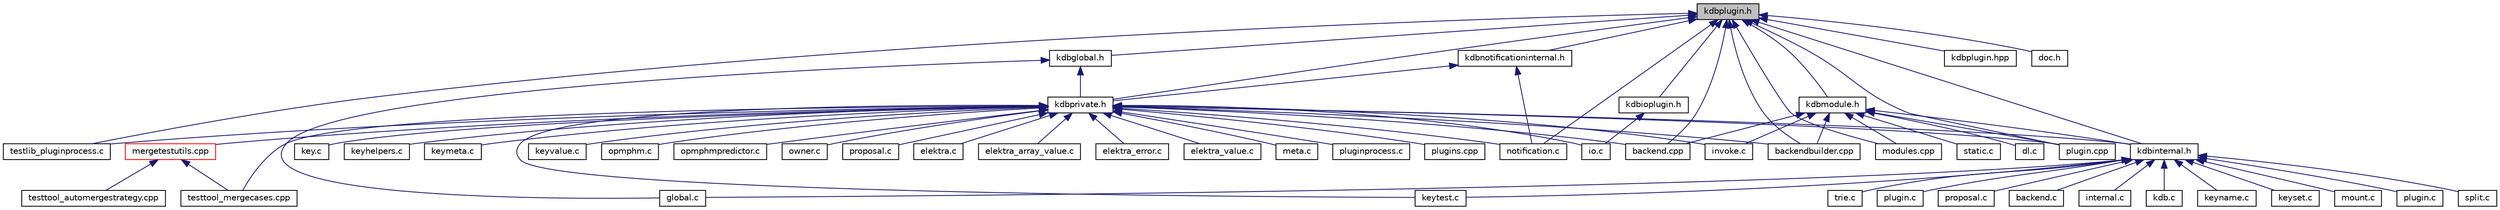 digraph "kdbplugin.h"
{
 // LATEX_PDF_SIZE
  edge [fontname="Helvetica",fontsize="10",labelfontname="Helvetica",labelfontsize="10"];
  node [fontname="Helvetica",fontsize="10",shape=record];
  Node5 [label="kdbplugin.h",height=0.2,width=0.4,color="black", fillcolor="grey75", style="filled", fontcolor="black",tooltip="Methods for plugin programing."];
  Node5 -> Node6 [dir="back",color="midnightblue",fontsize="10",style="solid",fontname="Helvetica"];
  Node6 [label="notification.c",height=0.2,width=0.4,color="black", fillcolor="white", style="filled",URL="$notification_8c.html",tooltip="Implementation of notification functions as defined in kdbnotification.h."];
  Node5 -> Node7 [dir="back",color="midnightblue",fontsize="10",style="solid",fontname="Helvetica"];
  Node7 [label="testlib_pluginprocess.c",height=0.2,width=0.4,color="black", fillcolor="white", style="filled",URL="$testlib__pluginprocess_8c.html",tooltip="Tests for pluginprocess library."];
  Node5 -> Node8 [dir="back",color="midnightblue",fontsize="10",style="solid",fontname="Helvetica"];
  Node8 [label="backend.cpp",height=0.2,width=0.4,color="black", fillcolor="white", style="filled",URL="$src_2backend_8cpp.html",tooltip="Implementation of backend."];
  Node5 -> Node9 [dir="back",color="midnightblue",fontsize="10",style="solid",fontname="Helvetica"];
  Node9 [label="backendbuilder.cpp",height=0.2,width=0.4,color="black", fillcolor="white", style="filled",URL="$backendbuilder_8cpp.html",tooltip="Implementation of backend builder."];
  Node5 -> Node10 [dir="back",color="midnightblue",fontsize="10",style="solid",fontname="Helvetica"];
  Node10 [label="modules.cpp",height=0.2,width=0.4,color="black", fillcolor="white", style="filled",URL="$modules_8cpp.html",tooltip="Implementation of module loading."];
  Node5 -> Node11 [dir="back",color="midnightblue",fontsize="10",style="solid",fontname="Helvetica"];
  Node11 [label="plugin.cpp",height=0.2,width=0.4,color="black", fillcolor="white", style="filled",URL="$plugin_8cpp.html",tooltip="Implementation of plugin."];
  Node5 -> Node12 [dir="back",color="midnightblue",fontsize="10",style="solid",fontname="Helvetica"];
  Node12 [label="kdbglobal.h",height=0.2,width=0.4,color="black", fillcolor="white", style="filled",URL="$kdbglobal_8h.html",tooltip="Defines for global plugins."];
  Node12 -> Node13 [dir="back",color="midnightblue",fontsize="10",style="solid",fontname="Helvetica"];
  Node13 [label="global.c",height=0.2,width=0.4,color="black", fillcolor="white", style="filled",URL="$global_8c.html",tooltip="Helpers for global plugins."];
  Node12 -> Node14 [dir="back",color="midnightblue",fontsize="10",style="solid",fontname="Helvetica"];
  Node14 [label="kdbprivate.h",height=0.2,width=0.4,color="black", fillcolor="white", style="filled",URL="$kdbprivate_8h.html",tooltip="Private declarations."];
  Node14 -> Node15 [dir="back",color="midnightblue",fontsize="10",style="solid",fontname="Helvetica"];
  Node15 [label="key.c",height=0.2,width=0.4,color="black", fillcolor="white", style="filled",URL="$key_8c.html",tooltip="Methods for Key manipulation."];
  Node14 -> Node16 [dir="back",color="midnightblue",fontsize="10",style="solid",fontname="Helvetica"];
  Node16 [label="keyhelpers.c",height=0.2,width=0.4,color="black", fillcolor="white", style="filled",URL="$keyhelpers_8c.html",tooltip="Helpers for key manipulation."];
  Node14 -> Node17 [dir="back",color="midnightblue",fontsize="10",style="solid",fontname="Helvetica"];
  Node17 [label="keymeta.c",height=0.2,width=0.4,color="black", fillcolor="white", style="filled",URL="$keymeta_8c.html",tooltip="Methods to do various operations on Key metadata."];
  Node14 -> Node18 [dir="back",color="midnightblue",fontsize="10",style="solid",fontname="Helvetica"];
  Node18 [label="keytest.c",height=0.2,width=0.4,color="black", fillcolor="white", style="filled",URL="$keytest_8c.html",tooltip="Methods for making tests."];
  Node14 -> Node19 [dir="back",color="midnightblue",fontsize="10",style="solid",fontname="Helvetica"];
  Node19 [label="keyvalue.c",height=0.2,width=0.4,color="black", fillcolor="white", style="filled",URL="$keyvalue_8c.html",tooltip="Methods for Key value manipulation."];
  Node14 -> Node20 [dir="back",color="midnightblue",fontsize="10",style="solid",fontname="Helvetica"];
  Node20 [label="opmphm.c",height=0.2,width=0.4,color="black", fillcolor="white", style="filled",URL="$opmphm_8c.html",tooltip="The Order Preserving Minimal Perfect Hash Map."];
  Node14 -> Node21 [dir="back",color="midnightblue",fontsize="10",style="solid",fontname="Helvetica"];
  Node21 [label="opmphmpredictor.c",height=0.2,width=0.4,color="black", fillcolor="white", style="filled",URL="$opmphmpredictor_8c.html",tooltip="The Order Preserving Minimal Perfect Hash Map Predictor."];
  Node14 -> Node22 [dir="back",color="midnightblue",fontsize="10",style="solid",fontname="Helvetica"];
  Node22 [label="owner.c",height=0.2,width=0.4,color="black", fillcolor="white", style="filled",URL="$owner_8c.html",tooltip="Obsolete owner methods."];
  Node14 -> Node23 [dir="back",color="midnightblue",fontsize="10",style="solid",fontname="Helvetica"];
  Node23 [label="proposal.c",height=0.2,width=0.4,color="black", fillcolor="white", style="filled",URL="$elektra_2proposal_8c.html",tooltip="Implementation of proposed API enhancements."];
  Node14 -> Node24 [dir="back",color="midnightblue",fontsize="10",style="solid",fontname="Helvetica"];
  Node24 [label="elektra.c",height=0.2,width=0.4,color="black", fillcolor="white", style="filled",URL="$elektra_8c.html",tooltip="Elektra High Level API."];
  Node14 -> Node25 [dir="back",color="midnightblue",fontsize="10",style="solid",fontname="Helvetica"];
  Node25 [label="elektra_array_value.c",height=0.2,width=0.4,color="black", fillcolor="white", style="filled",URL="$elektra__array__value_8c.html",tooltip="Elektra High Level API."];
  Node14 -> Node26 [dir="back",color="midnightblue",fontsize="10",style="solid",fontname="Helvetica"];
  Node26 [label="elektra_error.c",height=0.2,width=0.4,color="black", fillcolor="white", style="filled",URL="$elektra__error_8c.html",tooltip="Elektra error codes."];
  Node14 -> Node27 [dir="back",color="midnightblue",fontsize="10",style="solid",fontname="Helvetica"];
  Node27 [label="elektra_value.c",height=0.2,width=0.4,color="black", fillcolor="white", style="filled",URL="$elektra__value_8c.html",tooltip="Elektra High Level API."];
  Node14 -> Node28 [dir="back",color="midnightblue",fontsize="10",style="solid",fontname="Helvetica"];
  Node28 [label="invoke.c",height=0.2,width=0.4,color="black", fillcolor="white", style="filled",URL="$invoke_8c.html",tooltip="Library for invoking exported plugin functions."];
  Node14 -> Node29 [dir="back",color="midnightblue",fontsize="10",style="solid",fontname="Helvetica"];
  Node29 [label="io.c",height=0.2,width=0.4,color="black", fillcolor="white", style="filled",URL="$io_8c.html",tooltip="Implementation of I/O functions as defined in kdbio.h."];
  Node14 -> Node30 [dir="back",color="midnightblue",fontsize="10",style="solid",fontname="Helvetica"];
  Node30 [label="meta.c",height=0.2,width=0.4,color="black", fillcolor="white", style="filled",URL="$meta_8c.html",tooltip="Methods for metadata manipulation."];
  Node14 -> Node6 [dir="back",color="midnightblue",fontsize="10",style="solid",fontname="Helvetica"];
  Node14 -> Node31 [dir="back",color="midnightblue",fontsize="10",style="solid",fontname="Helvetica"];
  Node31 [label="pluginprocess.c",height=0.2,width=0.4,color="black", fillcolor="white", style="filled",URL="$pluginprocess_8c.html",tooltip="Source for the pluginprocess library."];
  Node14 -> Node7 [dir="back",color="midnightblue",fontsize="10",style="solid",fontname="Helvetica"];
  Node14 -> Node8 [dir="back",color="midnightblue",fontsize="10",style="solid",fontname="Helvetica"];
  Node14 -> Node9 [dir="back",color="midnightblue",fontsize="10",style="solid",fontname="Helvetica"];
  Node14 -> Node11 [dir="back",color="midnightblue",fontsize="10",style="solid",fontname="Helvetica"];
  Node14 -> Node32 [dir="back",color="midnightblue",fontsize="10",style="solid",fontname="Helvetica"];
  Node32 [label="plugins.cpp",height=0.2,width=0.4,color="black", fillcolor="white", style="filled",URL="$plugins_8cpp.html",tooltip="Implementation of set/get/error plugins."];
  Node14 -> Node33 [dir="back",color="midnightblue",fontsize="10",style="solid",fontname="Helvetica"];
  Node33 [label="mergetestutils.cpp",height=0.2,width=0.4,color="red", fillcolor="white", style="filled",URL="$mergetestutils_8cpp.html",tooltip="Implements a helper class for merge related tests."];
  Node33 -> Node34 [dir="back",color="midnightblue",fontsize="10",style="solid",fontname="Helvetica"];
  Node34 [label="testtool_automergestrategy.cpp",height=0.2,width=0.4,color="black", fillcolor="white", style="filled",URL="$testtool__automergestrategy_8cpp.html",tooltip="Tests for the AutoMergeStrategy."];
  Node33 -> Node35 [dir="back",color="midnightblue",fontsize="10",style="solid",fontname="Helvetica"];
  Node35 [label="testtool_mergecases.cpp",height=0.2,width=0.4,color="black", fillcolor="white", style="filled",URL="$testtool__mergecases_8cpp.html",tooltip="Tests for the ThreeWayMerge."];
  Node14 -> Node35 [dir="back",color="midnightblue",fontsize="10",style="solid",fontname="Helvetica"];
  Node14 -> Node39 [dir="back",color="midnightblue",fontsize="10",style="solid",fontname="Helvetica"];
  Node39 [label="kdbinternal.h",height=0.2,width=0.4,color="black", fillcolor="white", style="filled",URL="$kdbinternal_8h.html",tooltip="Includes most internal header files."];
  Node39 -> Node40 [dir="back",color="midnightblue",fontsize="10",style="solid",fontname="Helvetica"];
  Node40 [label="backend.c",height=0.2,width=0.4,color="black", fillcolor="white", style="filled",URL="$backend_8c.html",tooltip="Everything related to a backend."];
  Node39 -> Node13 [dir="back",color="midnightblue",fontsize="10",style="solid",fontname="Helvetica"];
  Node39 -> Node41 [dir="back",color="midnightblue",fontsize="10",style="solid",fontname="Helvetica"];
  Node41 [label="internal.c",height=0.2,width=0.4,color="black", fillcolor="white", style="filled",URL="$internal_8c.html",tooltip="Internal methods for Elektra."];
  Node39 -> Node42 [dir="back",color="midnightblue",fontsize="10",style="solid",fontname="Helvetica"];
  Node42 [label="kdb.c",height=0.2,width=0.4,color="black", fillcolor="white", style="filled",URL="$kdb_8c.html",tooltip="Low level functions for access the Key Database."];
  Node39 -> Node43 [dir="back",color="midnightblue",fontsize="10",style="solid",fontname="Helvetica"];
  Node43 [label="keyname.c",height=0.2,width=0.4,color="black", fillcolor="white", style="filled",URL="$elektra_2keyname_8c.html",tooltip="Methods for Key name manipulation."];
  Node39 -> Node44 [dir="back",color="midnightblue",fontsize="10",style="solid",fontname="Helvetica"];
  Node44 [label="keyset.c",height=0.2,width=0.4,color="black", fillcolor="white", style="filled",URL="$keyset_8c.html",tooltip="Methods for key sets."];
  Node39 -> Node18 [dir="back",color="midnightblue",fontsize="10",style="solid",fontname="Helvetica"];
  Node39 -> Node45 [dir="back",color="midnightblue",fontsize="10",style="solid",fontname="Helvetica"];
  Node45 [label="mount.c",height=0.2,width=0.4,color="black", fillcolor="white", style="filled",URL="$mount_8c.html",tooltip="Internals of mount functionality."];
  Node39 -> Node46 [dir="back",color="midnightblue",fontsize="10",style="solid",fontname="Helvetica"];
  Node46 [label="plugin.c",height=0.2,width=0.4,color="black", fillcolor="white", style="filled",URL="$elektra_2plugin_8c.html",tooltip="Interna of plugin functionality."];
  Node39 -> Node47 [dir="back",color="midnightblue",fontsize="10",style="solid",fontname="Helvetica"];
  Node47 [label="split.c",height=0.2,width=0.4,color="black", fillcolor="white", style="filled",URL="$split_8c.html",tooltip="Interna of splitting functionality."];
  Node39 -> Node48 [dir="back",color="midnightblue",fontsize="10",style="solid",fontname="Helvetica"];
  Node48 [label="trie.c",height=0.2,width=0.4,color="black", fillcolor="white", style="filled",URL="$trie_8c.html",tooltip="Interna of trie functionality."];
  Node39 -> Node49 [dir="back",color="midnightblue",fontsize="10",style="solid",fontname="Helvetica"];
  Node49 [label="plugin.c",height=0.2,width=0.4,color="black", fillcolor="white", style="filled",URL="$plugin_2plugin_8c.html",tooltip="Access plugin handle."];
  Node39 -> Node50 [dir="back",color="midnightblue",fontsize="10",style="solid",fontname="Helvetica"];
  Node50 [label="proposal.c",height=0.2,width=0.4,color="black", fillcolor="white", style="filled",URL="$proposal_2proposal_8c.html",tooltip="Implementation of proposed API enhancements."];
  Node5 -> Node39 [dir="back",color="midnightblue",fontsize="10",style="solid",fontname="Helvetica"];
  Node5 -> Node51 [dir="back",color="midnightblue",fontsize="10",style="solid",fontname="Helvetica"];
  Node51 [label="kdbioplugin.h",height=0.2,width=0.4,color="black", fillcolor="white", style="filled",URL="$kdbioplugin_8h.html",tooltip="Elektra-I/O functions and declarations for the I/O binding test suite."];
  Node51 -> Node29 [dir="back",color="midnightblue",fontsize="10",style="solid",fontname="Helvetica"];
  Node5 -> Node52 [dir="back",color="midnightblue",fontsize="10",style="solid",fontname="Helvetica"];
  Node52 [label="kdbmodule.h",height=0.2,width=0.4,color="black", fillcolor="white", style="filled",URL="$kdbmodule_8h.html",tooltip=" "];
  Node52 -> Node28 [dir="back",color="midnightblue",fontsize="10",style="solid",fontname="Helvetica"];
  Node52 -> Node53 [dir="back",color="midnightblue",fontsize="10",style="solid",fontname="Helvetica"];
  Node53 [label="dl.c",height=0.2,width=0.4,color="black", fillcolor="white", style="filled",URL="$dl_8c.html",tooltip="Loading modules under linux."];
  Node52 -> Node54 [dir="back",color="midnightblue",fontsize="10",style="solid",fontname="Helvetica"];
  Node54 [label="static.c",height=0.2,width=0.4,color="black", fillcolor="white", style="filled",URL="$static_8c.html",tooltip=" "];
  Node52 -> Node8 [dir="back",color="midnightblue",fontsize="10",style="solid",fontname="Helvetica"];
  Node52 -> Node9 [dir="back",color="midnightblue",fontsize="10",style="solid",fontname="Helvetica"];
  Node52 -> Node10 [dir="back",color="midnightblue",fontsize="10",style="solid",fontname="Helvetica"];
  Node52 -> Node11 [dir="back",color="midnightblue",fontsize="10",style="solid",fontname="Helvetica"];
  Node52 -> Node39 [dir="back",color="midnightblue",fontsize="10",style="solid",fontname="Helvetica"];
  Node5 -> Node55 [dir="back",color="midnightblue",fontsize="10",style="solid",fontname="Helvetica"];
  Node55 [label="kdbnotificationinternal.h",height=0.2,width=0.4,color="black", fillcolor="white", style="filled",URL="$kdbnotificationinternal_8h.html",tooltip="Elektra-Notification structures and declarations for developing notification and transport plugins."];
  Node55 -> Node6 [dir="back",color="midnightblue",fontsize="10",style="solid",fontname="Helvetica"];
  Node55 -> Node14 [dir="back",color="midnightblue",fontsize="10",style="solid",fontname="Helvetica"];
  Node5 -> Node14 [dir="back",color="midnightblue",fontsize="10",style="solid",fontname="Helvetica"];
  Node5 -> Node56 [dir="back",color="midnightblue",fontsize="10",style="solid",fontname="Helvetica"];
  Node56 [label="kdbplugin.hpp",height=0.2,width=0.4,color="black", fillcolor="white", style="filled",URL="$kdbplugin_8hpp.html",tooltip="Helpers for creating plugins."];
  Node5 -> Node57 [dir="back",color="midnightblue",fontsize="10",style="solid",fontname="Helvetica"];
  Node57 [label="doc.h",height=0.2,width=0.4,color="black", fillcolor="white", style="filled",URL="$doc_8h.html",tooltip=" "];
}
